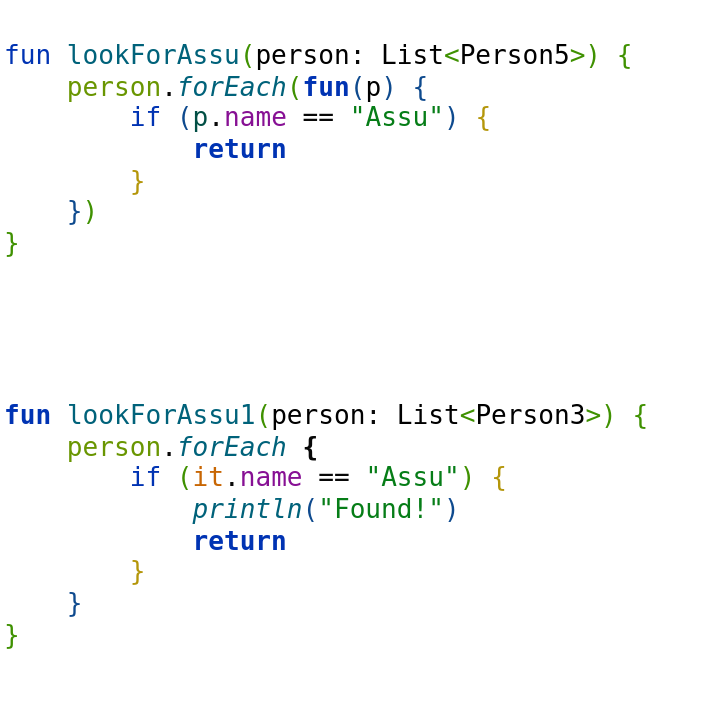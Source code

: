 <mxfile version="24.7.17">
  <diagram name="Page-1" id="Ie1XLguJOoAYk6Dfo6U5">
    <mxGraphModel dx="1114" dy="821" grid="1" gridSize="10" guides="1" tooltips="1" connect="1" arrows="1" fold="1" page="1" pageScale="1" pageWidth="827" pageHeight="1169" math="0" shadow="0">
      <root>
        <mxCell id="0" />
        <mxCell id="1" parent="0" />
        <mxCell id="2wA65lZlTIX12BtD9wdr-3" value="&lt;div style=&quot;background-color:#ffffff;color:#080808&quot;&gt;&lt;pre style=&quot;font-family:&#39;IBM Plex Mono&#39;,monospace;font-size:9.8pt;&quot;&gt;&lt;span style=&quot;color:#0033b3;&quot;&gt;&lt;b&gt;fun&lt;/b&gt; &lt;/span&gt;&lt;span style=&quot;color:#00627a;&quot;&gt;lookForAssu1&lt;/span&gt;&lt;span style=&quot;color:#3f9101;&quot;&gt;(&lt;/span&gt;&lt;span style=&quot;color:#000000;&quot;&gt;person&lt;/span&gt;: &lt;span style=&quot;color:#000000;&quot;&gt;List&lt;/span&gt;&lt;span style=&quot;color:#3f9101;&quot;&gt;&amp;lt;&lt;/span&gt;&lt;span style=&quot;color:#000000;&quot;&gt;Person3&lt;/span&gt;&lt;span style=&quot;color:#3f9101;&quot;&gt;&amp;gt;) {&lt;br&gt;&lt;/span&gt;&lt;span style=&quot;color:#3f9101;&quot;&gt;    &lt;/span&gt;&lt;span style=&quot;color:#699601;&quot;&gt;person&lt;/span&gt;.&lt;span style=&quot;color:#00627a;font-style:italic;&quot;&gt;forEach &lt;/span&gt;&lt;span style=&quot;font-weight:bold;&quot;&gt;{&lt;br&gt;&lt;/span&gt;&lt;span style=&quot;font-weight:bold;&quot;&gt;        &lt;/span&gt;&lt;span style=&quot;color:#0033b3;&quot;&gt;if &lt;/span&gt;&lt;span style=&quot;color:#3f9101;&quot;&gt;(&lt;/span&gt;&lt;span style=&quot;color:#c86603;&quot;&gt;it&lt;/span&gt;.&lt;span style=&quot;color:#871094;&quot;&gt;name &lt;/span&gt;== &lt;span style=&quot;color:#067d17;&quot;&gt;&quot;Assu&quot;&lt;/span&gt;&lt;span style=&quot;color:#3f9101;&quot;&gt;) &lt;/span&gt;&lt;span style=&quot;color:#b4960a;&quot;&gt;{&lt;br&gt;&lt;/span&gt;&lt;span style=&quot;color:#b4960a;&quot;&gt;            &lt;/span&gt;&lt;span style=&quot;color:#00627a;font-style:italic;&quot;&gt;println&lt;/span&gt;&lt;span style=&quot;color:#0e4a8e;&quot;&gt;(&lt;/span&gt;&lt;span style=&quot;color:#067d17;&quot;&gt;&quot;Found!&quot;&lt;/span&gt;&lt;span style=&quot;color:#0e4a8e;&quot;&gt;)&lt;br&gt;&lt;/span&gt;&lt;span style=&quot;color:#0e4a8e;&quot;&gt;&lt;b&gt;            &lt;/b&gt;&lt;/span&gt;&lt;span style=&quot;color:#0033b3;&quot;&gt;&lt;b&gt;return&lt;/b&gt;&lt;br&gt;&lt;/span&gt;&lt;span style=&quot;color:#0033b3;&quot;&gt;        &lt;/span&gt;&lt;span style=&quot;color:#b4960a;&quot;&gt;}&lt;br&gt;&lt;/span&gt;&lt;span style=&quot;color:#b4960a;&quot;&gt;    &lt;/span&gt;&lt;span style=&quot;color:#0e4a8e;&quot;&gt;}&lt;br&gt;&lt;/span&gt;&lt;span style=&quot;color:#3f9101;&quot;&gt;}&lt;br&gt;&lt;/span&gt;&lt;/pre&gt;&lt;/div&gt;" style="text;whiteSpace=wrap;html=1;" vertex="1" parent="1">
          <mxGeometry x="90" y="270" width="350" height="180" as="geometry" />
        </mxCell>
        <mxCell id="2wA65lZlTIX12BtD9wdr-6" value="&lt;div style=&quot;background-color:#ffffff;color:#080808&quot;&gt;&lt;pre style=&quot;font-family:&#39;IBM Plex Mono&#39;,monospace;font-size:9.8pt;&quot;&gt;&lt;span style=&quot;color:#0033b3;&quot;&gt;fun &lt;/span&gt;&lt;span style=&quot;color:#00627a;&quot;&gt;lookForAssu&lt;/span&gt;&lt;span style=&quot;color:#3f9101;&quot;&gt;(&lt;/span&gt;&lt;span style=&quot;color:#000000;&quot;&gt;person&lt;/span&gt;: &lt;span style=&quot;color:#000000;&quot;&gt;List&lt;/span&gt;&lt;span style=&quot;color:#3f9101;&quot;&gt;&amp;lt;&lt;/span&gt;&lt;span style=&quot;color:#000000;&quot;&gt;Person5&lt;/span&gt;&lt;span style=&quot;color:#3f9101;&quot;&gt;&amp;gt;) {&lt;br&gt;&lt;/span&gt;&lt;span style=&quot;color:#3f9101;&quot;&gt;    &lt;/span&gt;&lt;span style=&quot;color:#699601;&quot;&gt;person&lt;/span&gt;.&lt;span style=&quot;color:#00627a;font-style:italic;&quot;&gt;forEach&lt;/span&gt;&lt;span style=&quot;color:#3f9101;&quot;&gt;(&lt;/span&gt;&lt;span style=&quot;color:#0033b3;&quot;&gt;&lt;b&gt;fun&lt;/b&gt;&lt;/span&gt;&lt;span style=&quot;color:#0e4a8e;&quot;&gt;(&lt;/span&gt;&lt;span style=&quot;color:#000000;&quot;&gt;p&lt;/span&gt;&lt;span style=&quot;color:#0e4a8e;&quot;&gt;) {&lt;br&gt;&lt;/span&gt;&lt;span style=&quot;color:#0e4a8e;&quot;&gt;        &lt;/span&gt;&lt;span style=&quot;color:#0033b3;&quot;&gt;if &lt;/span&gt;&lt;span style=&quot;color:#0e4a8e;&quot;&gt;(&lt;/span&gt;&lt;span style=&quot;color:#024f45;&quot;&gt;p&lt;/span&gt;.&lt;span style=&quot;color:#871094;&quot;&gt;name &lt;/span&gt;== &lt;span style=&quot;color:#067d17;&quot;&gt;&quot;Assu&quot;&lt;/span&gt;&lt;span style=&quot;color:#0e4a8e;&quot;&gt;) &lt;/span&gt;&lt;span style=&quot;color:#b4960a;&quot;&gt;{&lt;br&gt;&lt;/span&gt;&lt;span style=&quot;color:#b4960a;&quot;&gt;            &lt;/span&gt;&lt;span style=&quot;color:#0033b3;&quot;&gt;&lt;b&gt;return&lt;/b&gt;&lt;br&gt;&lt;/span&gt;&lt;span style=&quot;color:#0033b3;&quot;&gt;        &lt;/span&gt;&lt;span style=&quot;color:#b4960a;&quot;&gt;}&lt;br&gt;&lt;/span&gt;&lt;span style=&quot;color:#b4960a;&quot;&gt;    &lt;/span&gt;&lt;span style=&quot;color:#0e4a8e;&quot;&gt;}&lt;/span&gt;&lt;span style=&quot;color:#3f9101;&quot;&gt;)&lt;br&gt;&lt;/span&gt;&lt;span style=&quot;color:#3f9101;&quot;&gt;}&lt;/span&gt;&lt;/pre&gt;&lt;/div&gt;" style="text;whiteSpace=wrap;html=1;" vertex="1" parent="1">
          <mxGeometry x="90" y="90" width="350" height="160" as="geometry" />
        </mxCell>
      </root>
    </mxGraphModel>
  </diagram>
</mxfile>
